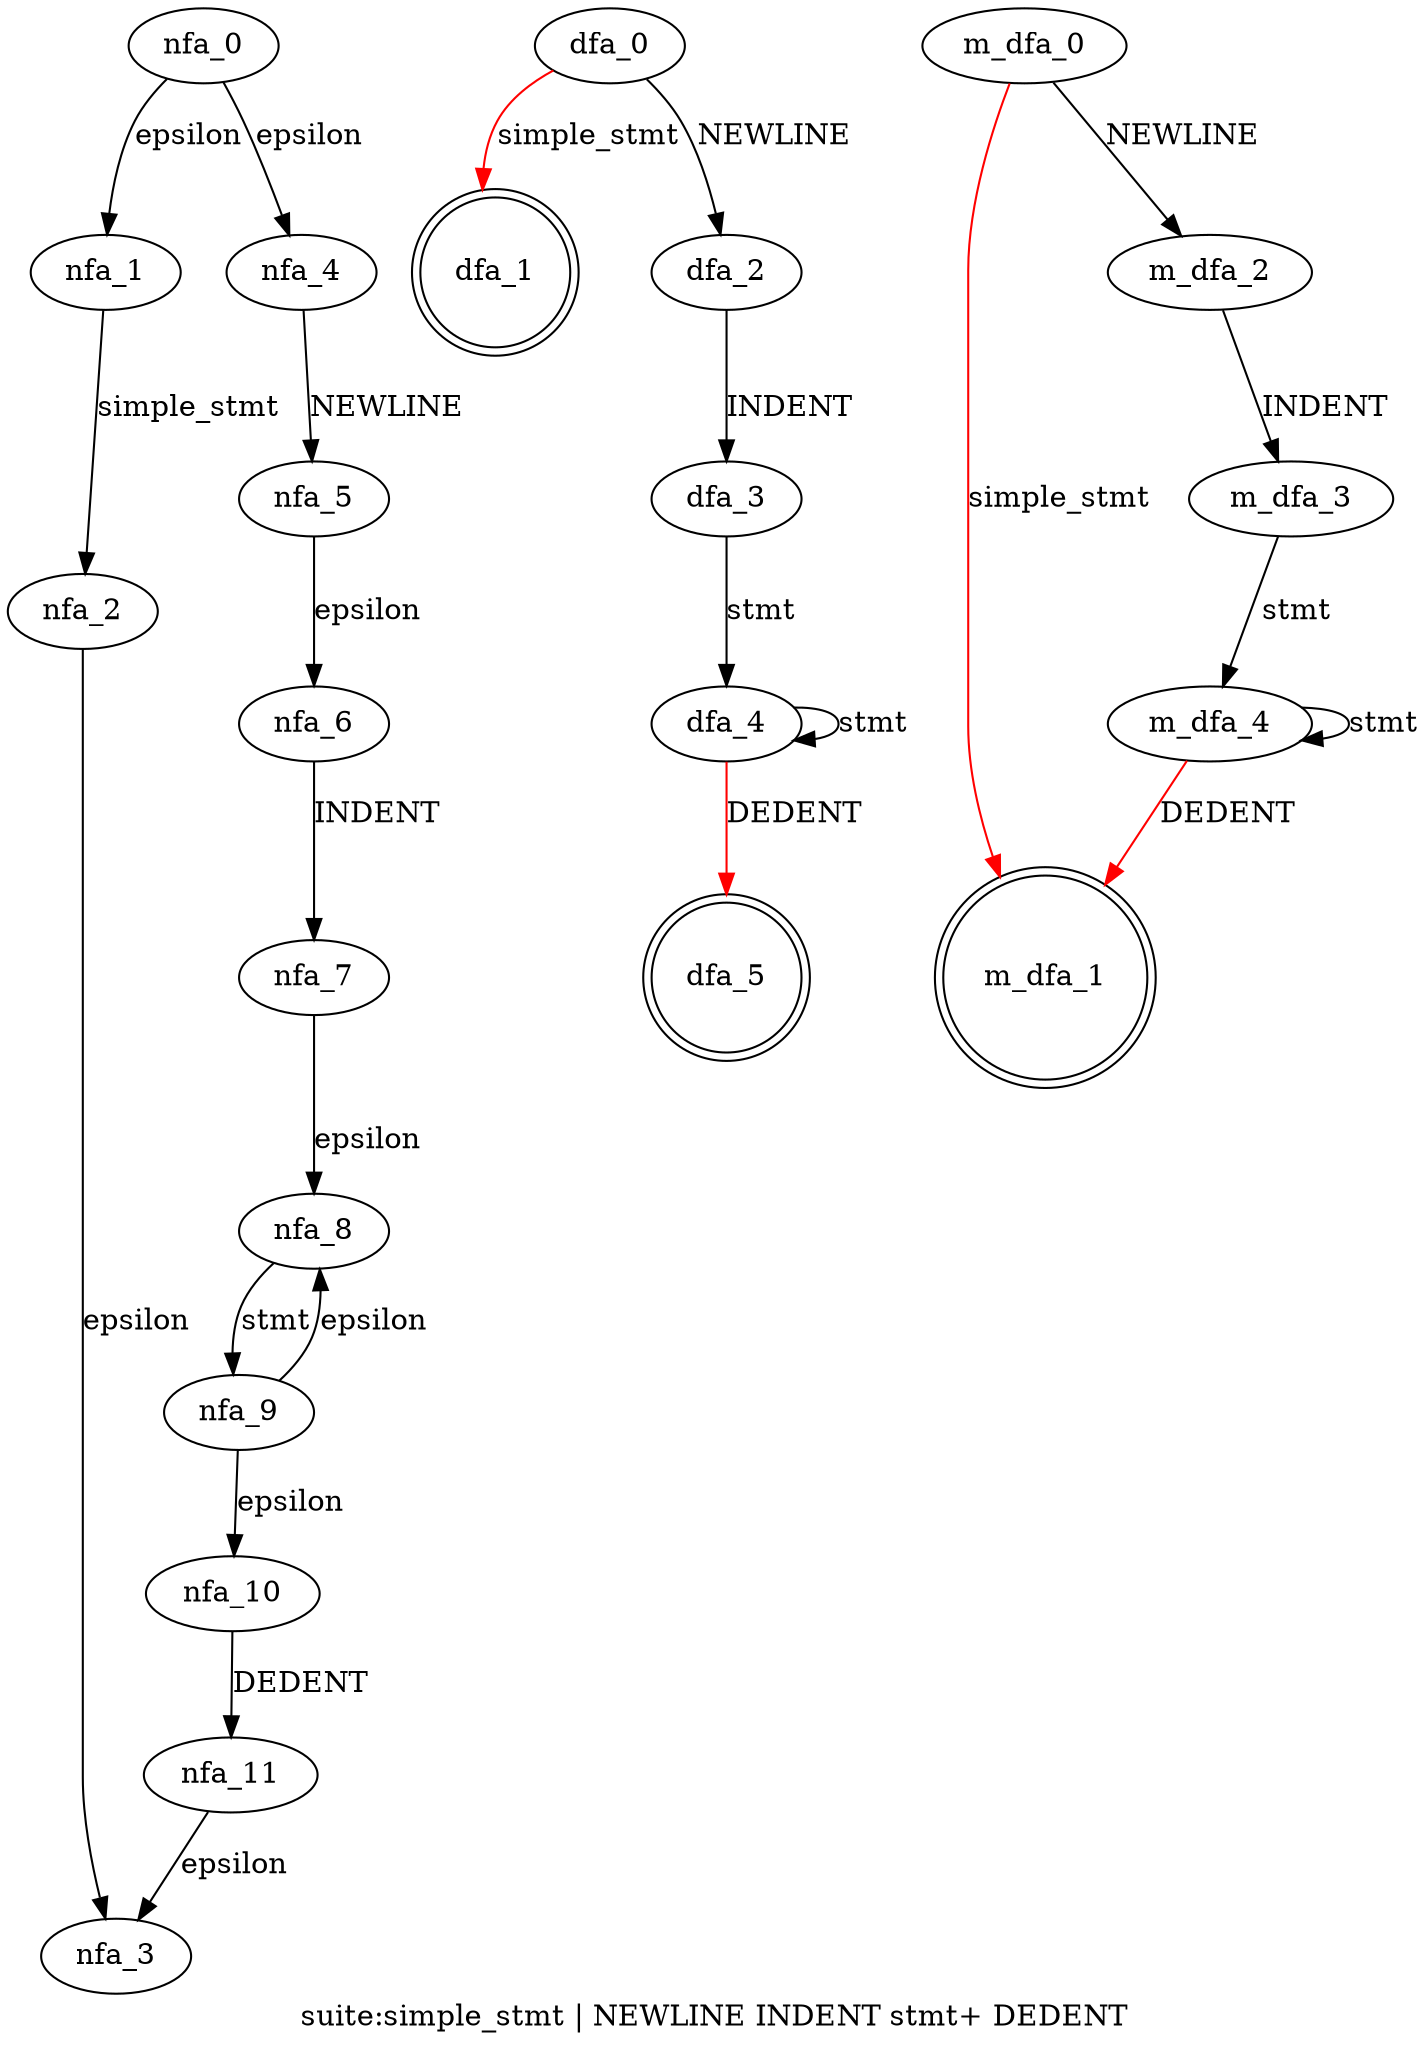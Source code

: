 digraph suite {
 graph[label="suite:simple_stmt | NEWLINE INDENT stmt+ DEDENT"]
 subgraph suite_nfa {
  nfa_0->nfa_1[label="epsilon"]
  nfa_1->nfa_2[label="simple_stmt"]
  nfa_2->nfa_3[label="epsilon"]
  nfa_0->nfa_4[label="epsilon"]
  nfa_4->nfa_5[label="NEWLINE"]
  nfa_5->nfa_6[label="epsilon"]
  nfa_6->nfa_7[label="INDENT"]
  nfa_7->nfa_8[label="epsilon"]
  nfa_8->nfa_9[label="stmt"]
  nfa_9->nfa_8[label="epsilon"]
  nfa_9->nfa_10[label="epsilon"]
  nfa_10->nfa_11[label="DEDENT"]
  nfa_11->nfa_3[label="epsilon"]
  }
 subgraph suite_dfa {
  dfa_0->dfa_1[label="simple_stmt",color=red]
  dfa_0->dfa_2[label="NEWLINE"]
  dfa_2->dfa_3[label="INDENT"]
  dfa_3->dfa_4[label="stmt"]
  dfa_4->dfa_4[label="stmt"]
  dfa_4->dfa_5[label="DEDENT",color=red]
  dfa_1[shape=doublecircle]
  dfa_5[shape=doublecircle]
  }
 subgraph suite_m_dfa {
  m_dfa_0->m_dfa_1[label="simple_stmt",color=red]
  m_dfa_0->m_dfa_2[label="NEWLINE"]
  m_dfa_2->m_dfa_3[label="INDENT"]
  m_dfa_3->m_dfa_4[label="stmt"]
  m_dfa_4->m_dfa_1[label="DEDENT",color=red]
  m_dfa_4->m_dfa_4[label="stmt"]
  m_dfa_1[shape=doublecircle]
  }
}

